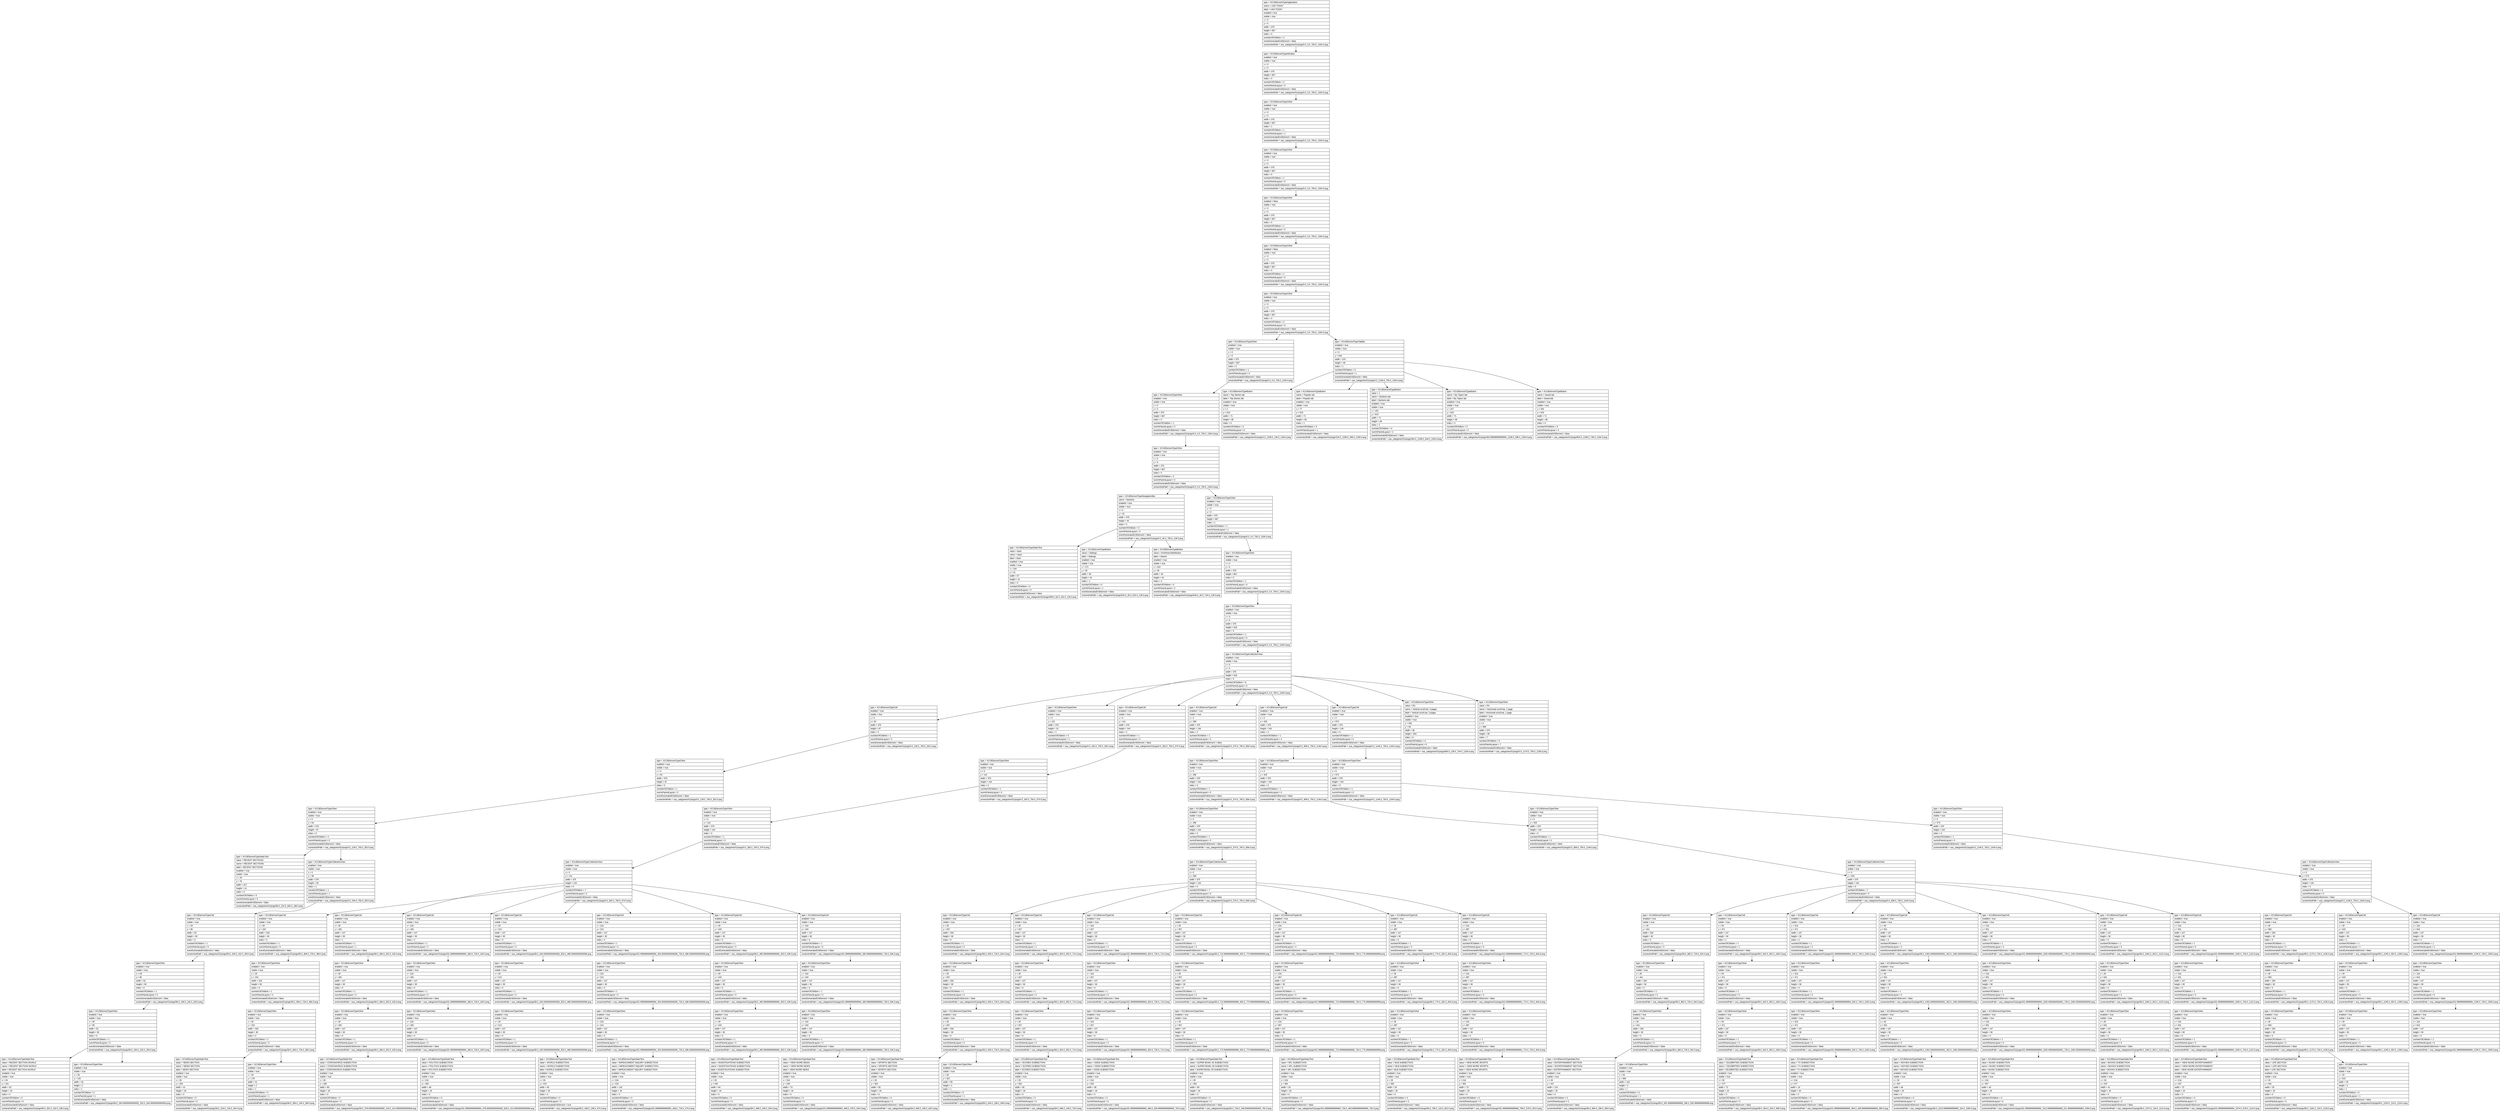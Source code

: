 digraph Layout {

	node [shape=record fontname=Arial];

	0	[label="{type = XCUIElementTypeApplication\l|name = USA TODAY\l|label = USA TODAY\l|enabled = true\l|visible = true\l|x = 0\l|y = 0\l|width = 375\l|height = 667\l|index = 0\l|numberOfChildren = 2\l|eventGeneratedOnElement = false \l|screenshotPath = usa_categories/S1/pngs/0.0_0.0_750.0_1334.0.png\l}"]
	1	[label="{type = XCUIElementTypeWindow\l|enabled = true\l|visible = true\l|x = 0\l|y = 0\l|width = 375\l|height = 667\l|index = 0\l|numberOfChildren = 2\l|numInParentLayout = 0\l|eventGeneratedOnElement = false \l|screenshotPath = usa_categories/S1/pngs/0.0_0.0_750.0_1334.0.png\l}"]
	2	[label="{type = XCUIElementTypeOther\l|enabled = true\l|visible = true\l|x = 0\l|y = 0\l|width = 375\l|height = 667\l|index = 1\l|numberOfChildren = 1\l|numInParentLayout = 1\l|eventGeneratedOnElement = false \l|screenshotPath = usa_categories/S1/pngs/0.0_0.0_750.0_1334.0.png\l}"]
	3	[label="{type = XCUIElementTypeOther\l|enabled = true\l|visible = true\l|x = 0\l|y = 0\l|width = 375\l|height = 667\l|index = 0\l|numberOfChildren = 1\l|numInParentLayout = 0\l|eventGeneratedOnElement = false \l|screenshotPath = usa_categories/S1/pngs/0.0_0.0_750.0_1334.0.png\l}"]
	4	[label="{type = XCUIElementTypeOther\l|enabled = false\l|visible = true\l|x = 0\l|y = 0\l|width = 375\l|height = 667\l|index = 0\l|numberOfChildren = 1\l|numInParentLayout = 0\l|eventGeneratedOnElement = false \l|screenshotPath = usa_categories/S1/pngs/0.0_0.0_750.0_1334.0.png\l}"]
	5	[label="{type = XCUIElementTypeOther\l|enabled = false\l|visible = true\l|x = 0\l|y = 0\l|width = 375\l|height = 667\l|index = 0\l|numberOfChildren = 1\l|numInParentLayout = 0\l|eventGeneratedOnElement = false \l|screenshotPath = usa_categories/S1/pngs/0.0_0.0_750.0_1334.0.png\l}"]
	6	[label="{type = XCUIElementTypeOther\l|enabled = true\l|visible = true\l|x = 0\l|y = 0\l|width = 375\l|height = 667\l|index = 0\l|numberOfChildren = 2\l|numInParentLayout = 0\l|eventGeneratedOnElement = false \l|screenshotPath = usa_categories/S1/pngs/0.0_0.0_750.0_1334.0.png\l}"]
	7	[label="{type = XCUIElementTypeOther\l|enabled = true\l|visible = true\l|x = 0\l|y = 0\l|width = 375\l|height = 667\l|index = 0\l|numberOfChildren = 1\l|numInParentLayout = 0\l|eventGeneratedOnElement = false \l|screenshotPath = usa_categories/S1/pngs/0.0_0.0_750.0_1334.0.png\l}"]
	8	[label="{type = XCUIElementTypeTabBar\l|enabled = true\l|visible = true\l|x = 0\l|y = 618\l|width = 375\l|height = 49\l|index = 1\l|numberOfChildren = 5\l|numInParentLayout = 1\l|eventGeneratedOnElement = false \l|screenshotPath = usa_categories/S1/pngs/0.0_1236.0_750.0_1334.0.png\l}"]
	9	[label="{type = XCUIElementTypeOther\l|enabled = true\l|visible = true\l|x = 0\l|y = 0\l|width = 375\l|height = 667\l|index = 0\l|numberOfChildren = 1\l|numInParentLayout = 0\l|eventGeneratedOnElement = false \l|screenshotPath = usa_categories/S1/pngs/0.0_0.0_750.0_1334.0.png\l}"]
	10	[label="{type = XCUIElementTypeButton\l|name = Top Stories tab\l|label = Top Stories tab\l|enabled = true\l|visible = true\l|x = 2\l|y = 619\l|width = 71\l|height = 48\l|index = 0\l|numberOfChildren = 0\l|numInParentLayout = 0\l|eventGeneratedOnElement = false \l|screenshotPath = usa_categories/S1/pngs/4.0_1238.0_146.0_1334.0.png\l}"]
	11	[label="{type = XCUIElementTypeButton\l|name = Popular tab\l|label = Popular tab\l|enabled = true\l|visible = true\l|x = 77\l|y = 619\l|width = 71\l|height = 48\l|index = 1\l|numberOfChildren = 0\l|numInParentLayout = 1\l|eventGeneratedOnElement = false \l|screenshotPath = usa_categories/S1/pngs/154.0_1238.0_296.0_1334.0.png\l}"]
	12	[label="{type = XCUIElementTypeButton\l|value = 1\l|name = Sections tab\l|label = Sections tab\l|enabled = true\l|visible = true\l|x = 152\l|y = 619\l|width = 71\l|height = 48\l|index = 2\l|numberOfChildren = 0\l|numInParentLayout = 2\l|eventGeneratedOnElement = false \l|screenshotPath = usa_categories/S1/pngs/304.0_1238.0_446.0_1334.0.png\l}"]
	13	[label="{type = XCUIElementTypeButton\l|name = My Topics tab\l|label = My Topics tab\l|enabled = true\l|visible = true\l|x = 227\l|y = 619\l|width = 71\l|height = 48\l|index = 3\l|numberOfChildren = 0\l|numInParentLayout = 3\l|eventGeneratedOnElement = false \l|screenshotPath = usa_categories/S1/pngs/453.99999999999994_1238.0_596.0_1334.0.png\l}"]
	14	[label="{type = XCUIElementTypeButton\l|name = Saved tab\l|label = Saved tab\l|enabled = true\l|visible = true\l|x = 302\l|y = 619\l|width = 71\l|height = 48\l|index = 4\l|numberOfChildren = 0\l|numInParentLayout = 4\l|eventGeneratedOnElement = false \l|screenshotPath = usa_categories/S1/pngs/604.0_1238.0_746.0_1334.0.png\l}"]
	15	[label="{type = XCUIElementTypeOther\l|enabled = true\l|visible = true\l|x = 0\l|y = 0\l|width = 375\l|height = 667\l|index = 0\l|numberOfChildren = 2\l|numInParentLayout = 0\l|eventGeneratedOnElement = false \l|screenshotPath = usa_categories/S1/pngs/0.0_0.0_750.0_1334.0.png\l}"]
	16	[label="{type = XCUIElementTypeNavigationBar\l|name = Sections\l|enabled = true\l|visible = true\l|x = 0\l|y = 20\l|width = 375\l|height = 44\l|index = 0\l|numberOfChildren = 3\l|numInParentLayout = 0\l|eventGeneratedOnElement = false \l|screenshotPath = usa_categories/S1/pngs/0.0_40.0_750.0_128.0.png\l}"]
	17	[label="{type = XCUIElementTypeOther\l|enabled = true\l|visible = true\l|x = 0\l|y = 0\l|width = 375\l|height = 667\l|index = 1\l|numberOfChildren = 1\l|numInParentLayout = 1\l|eventGeneratedOnElement = false \l|screenshotPath = usa_categories/S1/pngs/0.0_0.0_750.0_1334.0.png\l}"]
	18	[label="{type = XCUIElementTypeStaticText\l|value = back\l|name = back\l|label = back\l|enabled = true\l|visible = true\l|x = 154\l|y = 31\l|width = 67\l|height = 21\l|index = 0\l|numberOfChildren = 0\l|numInParentLayout = 0\l|eventGeneratedOnElement = false \l|screenshotPath = usa_categories/S1/pngs/308.0_62.0_442.0_104.0.png\l}"]
	19	[label="{type = XCUIElementTypeButton\l|name = Settings\l|label = Settings\l|enabled = true\l|visible = true\l|x = 271\l|y = 20\l|width = 45\l|height = 44\l|index = 1\l|numberOfChildren = 0\l|numInParentLayout = 1\l|eventGeneratedOnElement = false \l|screenshotPath = usa_categories/S1/pngs/542.0_40.0_632.0_128.0.png\l}"]
	20	[label="{type = XCUIElementTypeButton\l|name = frontSearchBarButton\l|label = Search\l|enabled = true\l|visible = true\l|x = 323\l|y = 20\l|width = 44\l|height = 44\l|index = 2\l|numberOfChildren = 0\l|numInParentLayout = 2\l|eventGeneratedOnElement = false \l|screenshotPath = usa_categories/S1/pngs/646.0_40.0_734.0_128.0.png\l}"]
	21	[label="{type = XCUIElementTypeOther\l|enabled = true\l|visible = true\l|x = 0\l|y = 0\l|width = 375\l|height = 667\l|index = 0\l|numberOfChildren = 1\l|numInParentLayout = 0\l|eventGeneratedOnElement = false \l|screenshotPath = usa_categories/S1/pngs/0.0_0.0_750.0_1334.0.png\l}"]
	22	[label="{type = XCUIElementTypeOther\l|enabled = true\l|visible = true\l|x = 0\l|y = 0\l|width = 375\l|height = 618\l|index = 0\l|numberOfChildren = 1\l|numInParentLayout = 0\l|eventGeneratedOnElement = false \l|screenshotPath = usa_categories/S1/pngs/0.0_0.0_750.0_1236.0.png\l}"]
	23	[label="{type = XCUIElementTypeCollectionView\l|enabled = true\l|visible = true\l|x = 0\l|y = 0\l|width = 375\l|height = 618\l|index = 0\l|numberOfChildren = 8\l|numInParentLayout = 0\l|eventGeneratedOnElement = false \l|screenshotPath = usa_categories/S1/pngs/0.0_0.0_750.0_1236.0.png\l}"]
	24	[label="{type = XCUIElementTypeCell\l|enabled = true\l|visible = true\l|x = 0\l|y = 64\l|width = 375\l|height = 67\l|index = 0\l|numberOfChildren = 1\l|numInParentLayout = 0\l|eventGeneratedOnElement = false \l|screenshotPath = usa_categories/S1/pngs/0.0_128.0_750.0_262.0.png\l}"]
	25	[label="{type = XCUIElementTypeOther\l|enabled = true\l|visible = true\l|x = 0\l|y = 131\l|width = 375\l|height = 10\l|index = 1\l|numberOfChildren = 0\l|numInParentLayout = 1\l|eventGeneratedOnElement = false \l|screenshotPath = usa_categories/S1/pngs/0.0_262.0_750.0_282.0.png\l}"]
	26	[label="{type = XCUIElementTypeCell\l|enabled = true\l|visible = true\l|x = 0\l|y = 141\l|width = 375\l|height = 144\l|index = 2\l|numberOfChildren = 1\l|numInParentLayout = 2\l|eventGeneratedOnElement = false \l|screenshotPath = usa_categories/S1/pngs/0.0_282.0_750.0_570.0.png\l}"]
	27	[label="{type = XCUIElementTypeCell\l|enabled = true\l|visible = true\l|x = 0\l|y = 285\l|width = 375\l|height = 144\l|index = 3\l|numberOfChildren = 1\l|numInParentLayout = 3\l|eventGeneratedOnElement = false \l|screenshotPath = usa_categories/S1/pngs/0.0_570.0_750.0_858.0.png\l}"]
	28	[label="{type = XCUIElementTypeCell\l|enabled = true\l|visible = true\l|x = 0\l|y = 429\l|width = 375\l|height = 144\l|index = 4\l|numberOfChildren = 1\l|numInParentLayout = 4\l|eventGeneratedOnElement = false \l|screenshotPath = usa_categories/S1/pngs/0.0_858.0_750.0_1146.0.png\l}"]
	29	[label="{type = XCUIElementTypeCell\l|enabled = true\l|visible = true\l|x = 0\l|y = 573\l|width = 375\l|height = 144\l|index = 5\l|numberOfChildren = 1\l|numInParentLayout = 5\l|eventGeneratedOnElement = false \l|screenshotPath = usa_categories/S1/pngs/0.0_1146.0_750.0_1434.0.png\l}"]
	30	[label="{type = XCUIElementTypeOther\l|value = 0%\l|name = Vertical scroll bar, 3 pages\l|label = Vertical scroll bar, 3 pages\l|enabled = true\l|visible = true\l|x = 342\l|y = 64\l|width = 30\l|height = 554\l|index = 6\l|numberOfChildren = 0\l|numInParentLayout = 6\l|eventGeneratedOnElement = false \l|screenshotPath = usa_categories/S1/pngs/684.0_128.0_744.0_1236.0.png\l}"]
	31	[label="{type = XCUIElementTypeOther\l|value = 0%\l|name = Horizontal scroll bar, 1 page\l|label = Horizontal scroll bar, 1 page\l|enabled = true\l|visible = true\l|x = 0\l|y = 585\l|width = 375\l|height = 30\l|index = 7\l|numberOfChildren = 0\l|numInParentLayout = 7\l|eventGeneratedOnElement = false \l|screenshotPath = usa_categories/S1/pngs/0.0_1170.0_750.0_1230.0.png\l}"]
	32	[label="{type = XCUIElementTypeOther\l|enabled = true\l|visible = true\l|x = 0\l|y = 64\l|width = 375\l|height = 67\l|index = 0\l|numberOfChildren = 1\l|numInParentLayout = 0\l|eventGeneratedOnElement = false \l|screenshotPath = usa_categories/S1/pngs/0.0_128.0_750.0_262.0.png\l}"]
	33	[label="{type = XCUIElementTypeOther\l|enabled = true\l|visible = true\l|x = 0\l|y = 141\l|width = 375\l|height = 144\l|index = 0\l|numberOfChildren = 1\l|numInParentLayout = 0\l|eventGeneratedOnElement = false \l|screenshotPath = usa_categories/S1/pngs/0.0_282.0_750.0_570.0.png\l}"]
	34	[label="{type = XCUIElementTypeOther\l|enabled = true\l|visible = true\l|x = 0\l|y = 285\l|width = 375\l|height = 144\l|index = 0\l|numberOfChildren = 1\l|numInParentLayout = 0\l|eventGeneratedOnElement = false \l|screenshotPath = usa_categories/S1/pngs/0.0_570.0_750.0_858.0.png\l}"]
	35	[label="{type = XCUIElementTypeOther\l|enabled = true\l|visible = true\l|x = 0\l|y = 429\l|width = 375\l|height = 144\l|index = 0\l|numberOfChildren = 1\l|numInParentLayout = 0\l|eventGeneratedOnElement = false \l|screenshotPath = usa_categories/S1/pngs/0.0_858.0_750.0_1146.0.png\l}"]
	36	[label="{type = XCUIElementTypeOther\l|enabled = true\l|visible = true\l|x = 0\l|y = 573\l|width = 375\l|height = 144\l|index = 0\l|numberOfChildren = 1\l|numInParentLayout = 0\l|eventGeneratedOnElement = false \l|screenshotPath = usa_categories/S1/pngs/0.0_1146.0_750.0_1434.0.png\l}"]
	37	[label="{type = XCUIElementTypeOther\l|enabled = true\l|visible = true\l|x = 0\l|y = 64\l|width = 375\l|height = 67\l|index = 0\l|numberOfChildren = 2\l|numInParentLayout = 0\l|eventGeneratedOnElement = false \l|screenshotPath = usa_categories/S1/pngs/0.0_128.0_750.0_262.0.png\l}"]
	38	[label="{type = XCUIElementTypeOther\l|enabled = true\l|visible = true\l|x = 0\l|y = 141\l|width = 375\l|height = 144\l|index = 0\l|numberOfChildren = 1\l|numInParentLayout = 0\l|eventGeneratedOnElement = false \l|screenshotPath = usa_categories/S1/pngs/0.0_282.0_750.0_570.0.png\l}"]
	39	[label="{type = XCUIElementTypeOther\l|enabled = true\l|visible = true\l|x = 0\l|y = 285\l|width = 375\l|height = 144\l|index = 0\l|numberOfChildren = 1\l|numInParentLayout = 0\l|eventGeneratedOnElement = false \l|screenshotPath = usa_categories/S1/pngs/0.0_570.0_750.0_858.0.png\l}"]
	40	[label="{type = XCUIElementTypeOther\l|enabled = true\l|visible = true\l|x = 0\l|y = 429\l|width = 375\l|height = 144\l|index = 0\l|numberOfChildren = 1\l|numInParentLayout = 0\l|eventGeneratedOnElement = false \l|screenshotPath = usa_categories/S1/pngs/0.0_858.0_750.0_1146.0.png\l}"]
	41	[label="{type = XCUIElementTypeOther\l|enabled = true\l|visible = true\l|x = 0\l|y = 573\l|width = 375\l|height = 144\l|index = 0\l|numberOfChildren = 1\l|numInParentLayout = 0\l|eventGeneratedOnElement = false \l|screenshotPath = usa_categories/S1/pngs/0.0_1146.0_750.0_1434.0.png\l}"]
	42	[label="{type = XCUIElementTypeStaticText\l|value = RECENT SECTIONS\l|name = RECENT SECTIONS\l|label = RECENT SECTIONS\l|enabled = true\l|visible = true\l|x = 29\l|y = 76\l|width = 317\l|height = 14\l|index = 0\l|numberOfChildren = 0\l|numInParentLayout = 0\l|eventGeneratedOnElement = false \l|screenshotPath = usa_categories/S1/pngs/58.0_152.0_692.0_180.0.png\l}"]
	43	[label="{type = XCUIElementTypeCollectionView\l|enabled = true\l|visible = true\l|x = 0\l|y = 95\l|width = 375\l|height = 30\l|index = 1\l|numberOfChildren = 1\l|numInParentLayout = 1\l|eventGeneratedOnElement = false \l|screenshotPath = usa_categories/S1/pngs/0.0_190.0_750.0_250.0.png\l}"]
	44	[label="{type = XCUIElementTypeCollectionView\l|enabled = true\l|visible = true\l|x = 0\l|y = 141\l|width = 375\l|height = 144\l|index = 0\l|numberOfChildren = 7\l|numInParentLayout = 0\l|eventGeneratedOnElement = false \l|screenshotPath = usa_categories/S1/pngs/0.0_282.0_750.0_570.0.png\l}"]
	45	[label="{type = XCUIElementTypeCollectionView\l|enabled = true\l|visible = true\l|x = 0\l|y = 285\l|width = 375\l|height = 144\l|index = 0\l|numberOfChildren = 7\l|numInParentLayout = 0\l|eventGeneratedOnElement = false \l|screenshotPath = usa_categories/S1/pngs/0.0_570.0_750.0_858.0.png\l}"]
	46	[label="{type = XCUIElementTypeCollectionView\l|enabled = true\l|visible = true\l|x = 0\l|y = 429\l|width = 375\l|height = 144\l|index = 0\l|numberOfChildren = 7\l|numInParentLayout = 0\l|eventGeneratedOnElement = false \l|screenshotPath = usa_categories/S1/pngs/0.0_858.0_750.0_1146.0.png\l}"]
	47	[label="{type = XCUIElementTypeCollectionView\l|enabled = true\l|visible = true\l|x = 0\l|y = 573\l|width = 375\l|height = 144\l|index = 0\l|numberOfChildren = 6\l|numInParentLayout = 0\l|eventGeneratedOnElement = false \l|screenshotPath = usa_categories/S1/pngs/0.0_1146.0_750.0_1434.0.png\l}"]
	48	[label="{type = XCUIElementTypeCell\l|enabled = true\l|visible = true\l|x = 29\l|y = 95\l|width = 52\l|height = 30\l|index = 0\l|numberOfChildren = 1\l|numInParentLayout = 0\l|eventGeneratedOnElement = false \l|screenshotPath = usa_categories/S1/pngs/58.0_190.0_162.0_250.0.png\l}"]
	49	[label="{type = XCUIElementTypeCell\l|enabled = true\l|visible = true\l|x = 29\l|y = 153\l|width = 334\l|height = 30\l|index = 0\l|numberOfChildren = 1\l|numInParentLayout = 0\l|eventGeneratedOnElement = false \l|screenshotPath = usa_categories/S1/pngs/58.0_306.0_726.0_366.0.png\l}"]
	50	[label="{type = XCUIElementTypeCell\l|enabled = true\l|visible = true\l|x = 29\l|y = 183\l|width = 147\l|height = 30\l|index = 1\l|numberOfChildren = 1\l|numInParentLayout = 1\l|eventGeneratedOnElement = false \l|screenshotPath = usa_categories/S1/pngs/58.0_366.0_352.0_426.0.png\l}"]
	51	[label="{type = XCUIElementTypeCell\l|enabled = true\l|visible = true\l|x = 216\l|y = 183\l|width = 147\l|height = 30\l|index = 2\l|numberOfChildren = 1\l|numInParentLayout = 2\l|eventGeneratedOnElement = false \l|screenshotPath = usa_categories/S1/pngs/431.99999999999994_366.0_726.0_426.0.png\l}"]
	52	[label="{type = XCUIElementTypeCell\l|enabled = true\l|visible = true\l|x = 29\l|y = 213\l|width = 147\l|height = 30\l|index = 3\l|numberOfChildren = 1\l|numInParentLayout = 3\l|eventGeneratedOnElement = false \l|screenshotPath = usa_categories/S1/pngs/58.0_426.00000000000006_352.0_486.00000000000006.png\l}"]
	53	[label="{type = XCUIElementTypeCell\l|enabled = true\l|visible = true\l|x = 216\l|y = 213\l|width = 147\l|height = 30\l|index = 4\l|numberOfChildren = 1\l|numInParentLayout = 4\l|eventGeneratedOnElement = false \l|screenshotPath = usa_categories/S1/pngs/431.99999999999994_426.00000000000006_726.0_486.00000000000006.png\l}"]
	54	[label="{type = XCUIElementTypeCell\l|enabled = true\l|visible = true\l|x = 29\l|y = 243\l|width = 147\l|height = 30\l|index = 5\l|numberOfChildren = 1\l|numInParentLayout = 5\l|eventGeneratedOnElement = false \l|screenshotPath = usa_categories/S1/pngs/58.0_485.99999999999994_352.0_546.0.png\l}"]
	55	[label="{type = XCUIElementTypeCell\l|enabled = true\l|visible = true\l|x = 216\l|y = 243\l|width = 147\l|height = 30\l|index = 6\l|numberOfChildren = 1\l|numInParentLayout = 6\l|eventGeneratedOnElement = false \l|screenshotPath = usa_categories/S1/pngs/431.99999999999994_485.99999999999994_726.0_546.0.png\l}"]
	56	[label="{type = XCUIElementTypeCell\l|enabled = true\l|visible = true\l|x = 29\l|y = 297\l|width = 334\l|height = 30\l|index = 0\l|numberOfChildren = 1\l|numInParentLayout = 0\l|eventGeneratedOnElement = false \l|screenshotPath = usa_categories/S1/pngs/58.0_594.0_726.0_654.0.png\l}"]
	57	[label="{type = XCUIElementTypeCell\l|enabled = true\l|visible = true\l|x = 29\l|y = 327\l|width = 147\l|height = 30\l|index = 1\l|numberOfChildren = 1\l|numInParentLayout = 1\l|eventGeneratedOnElement = false \l|screenshotPath = usa_categories/S1/pngs/58.0_654.0_352.0_714.0.png\l}"]
	58	[label="{type = XCUIElementTypeCell\l|enabled = true\l|visible = true\l|x = 216\l|y = 327\l|width = 147\l|height = 30\l|index = 2\l|numberOfChildren = 1\l|numInParentLayout = 2\l|eventGeneratedOnElement = false \l|screenshotPath = usa_categories/S1/pngs/431.99999999999994_654.0_726.0_714.0.png\l}"]
	59	[label="{type = XCUIElementTypeCell\l|enabled = true\l|visible = true\l|x = 29\l|y = 357\l|width = 147\l|height = 30\l|index = 3\l|numberOfChildren = 1\l|numInParentLayout = 3\l|eventGeneratedOnElement = false \l|screenshotPath = usa_categories/S1/pngs/58.0_713.9999999999999_352.0_773.9999999999999.png\l}"]
	60	[label="{type = XCUIElementTypeCell\l|enabled = true\l|visible = true\l|x = 216\l|y = 357\l|width = 147\l|height = 30\l|index = 4\l|numberOfChildren = 1\l|numInParentLayout = 4\l|eventGeneratedOnElement = false \l|screenshotPath = usa_categories/S1/pngs/431.99999999999994_713.9999999999999_726.0_773.9999999999999.png\l}"]
	61	[label="{type = XCUIElementTypeCell\l|enabled = true\l|visible = true\l|x = 29\l|y = 387\l|width = 147\l|height = 30\l|index = 5\l|numberOfChildren = 1\l|numInParentLayout = 5\l|eventGeneratedOnElement = false \l|screenshotPath = usa_categories/S1/pngs/58.0_774.0_352.0_834.0.png\l}"]
	62	[label="{type = XCUIElementTypeCell\l|enabled = true\l|visible = true\l|x = 216\l|y = 387\l|width = 147\l|height = 30\l|index = 6\l|numberOfChildren = 1\l|numInParentLayout = 6\l|eventGeneratedOnElement = false \l|screenshotPath = usa_categories/S1/pngs/431.99999999999994_774.0_726.0_834.0.png\l}"]
	63	[label="{type = XCUIElementTypeCell\l|enabled = true\l|visible = true\l|x = 29\l|y = 441\l|width = 334\l|height = 30\l|index = 0\l|numberOfChildren = 1\l|numInParentLayout = 0\l|eventGeneratedOnElement = false \l|screenshotPath = usa_categories/S1/pngs/58.0_882.0_726.0_942.0.png\l}"]
	64	[label="{type = XCUIElementTypeCell\l|enabled = true\l|visible = true\l|x = 29\l|y = 471\l|width = 147\l|height = 30\l|index = 1\l|numberOfChildren = 1\l|numInParentLayout = 1\l|eventGeneratedOnElement = false \l|screenshotPath = usa_categories/S1/pngs/58.0_942.0_352.0_1002.0.png\l}"]
	65	[label="{type = XCUIElementTypeCell\l|enabled = true\l|visible = true\l|x = 216\l|y = 471\l|width = 147\l|height = 30\l|index = 2\l|numberOfChildren = 1\l|numInParentLayout = 2\l|eventGeneratedOnElement = false \l|screenshotPath = usa_categories/S1/pngs/431.99999999999994_942.0_726.0_1002.0.png\l}"]
	66	[label="{type = XCUIElementTypeCell\l|enabled = true\l|visible = true\l|x = 29\l|y = 501\l|width = 147\l|height = 30\l|index = 3\l|numberOfChildren = 1\l|numInParentLayout = 3\l|eventGeneratedOnElement = false \l|screenshotPath = usa_categories/S1/pngs/58.0_1002.0000000000001_352.0_1062.0000000000002.png\l}"]
	67	[label="{type = XCUIElementTypeCell\l|enabled = true\l|visible = true\l|x = 216\l|y = 501\l|width = 147\l|height = 30\l|index = 4\l|numberOfChildren = 1\l|numInParentLayout = 4\l|eventGeneratedOnElement = false \l|screenshotPath = usa_categories/S1/pngs/431.99999999999994_1002.0000000000001_726.0_1062.0000000000002.png\l}"]
	68	[label="{type = XCUIElementTypeCell\l|enabled = true\l|visible = true\l|x = 29\l|y = 531\l|width = 147\l|height = 30\l|index = 5\l|numberOfChildren = 1\l|numInParentLayout = 5\l|eventGeneratedOnElement = false \l|screenshotPath = usa_categories/S1/pngs/58.0_1062.0_352.0_1122.0.png\l}"]
	69	[label="{type = XCUIElementTypeCell\l|enabled = true\l|visible = true\l|x = 216\l|y = 531\l|width = 147\l|height = 30\l|index = 6\l|numberOfChildren = 1\l|numInParentLayout = 6\l|eventGeneratedOnElement = false \l|screenshotPath = usa_categories/S1/pngs/431.99999999999994_1062.0_726.0_1122.0.png\l}"]
	70	[label="{type = XCUIElementTypeCell\l|enabled = true\l|visible = true\l|x = 29\l|y = 585\l|width = 334\l|height = 30\l|index = 0\l|numberOfChildren = 1\l|numInParentLayout = 0\l|eventGeneratedOnElement = false \l|screenshotPath = usa_categories/S1/pngs/58.0_1170.0_726.0_1230.0.png\l}"]
	71	[label="{type = XCUIElementTypeCell\l|enabled = true\l|visible = true\l|x = 29\l|y = 615\l|width = 147\l|height = 30\l|index = 1\l|numberOfChildren = 1\l|numInParentLayout = 1\l|eventGeneratedOnElement = false \l|screenshotPath = usa_categories/S1/pngs/58.0_1230.0_352.0_1290.0.png\l}"]
	72	[label="{type = XCUIElementTypeCell\l|enabled = true\l|visible = true\l|x = 216\l|y = 615\l|width = 147\l|height = 30\l|index = 2\l|numberOfChildren = 1\l|numInParentLayout = 2\l|eventGeneratedOnElement = false \l|screenshotPath = usa_categories/S1/pngs/431.99999999999994_1230.0_726.0_1290.0.png\l}"]
	73	[label="{type = XCUIElementTypeOther\l|enabled = true\l|visible = true\l|x = 29\l|y = 95\l|width = 52\l|height = 30\l|index = 0\l|numberOfChildren = 1\l|numInParentLayout = 0\l|eventGeneratedOnElement = false \l|screenshotPath = usa_categories/S1/pngs/58.0_190.0_162.0_250.0.png\l}"]
	74	[label="{type = XCUIElementTypeOther\l|enabled = true\l|visible = true\l|x = 29\l|y = 153\l|width = 334\l|height = 30\l|index = 0\l|numberOfChildren = 1\l|numInParentLayout = 0\l|eventGeneratedOnElement = false \l|screenshotPath = usa_categories/S1/pngs/58.0_306.0_726.0_366.0.png\l}"]
	75	[label="{type = XCUIElementTypeOther\l|enabled = true\l|visible = true\l|x = 29\l|y = 183\l|width = 147\l|height = 30\l|index = 0\l|numberOfChildren = 1\l|numInParentLayout = 0\l|eventGeneratedOnElement = false \l|screenshotPath = usa_categories/S1/pngs/58.0_366.0_352.0_426.0.png\l}"]
	76	[label="{type = XCUIElementTypeOther\l|enabled = true\l|visible = true\l|x = 216\l|y = 183\l|width = 147\l|height = 30\l|index = 0\l|numberOfChildren = 1\l|numInParentLayout = 0\l|eventGeneratedOnElement = false \l|screenshotPath = usa_categories/S1/pngs/431.99999999999994_366.0_726.0_426.0.png\l}"]
	77	[label="{type = XCUIElementTypeOther\l|enabled = true\l|visible = true\l|x = 29\l|y = 213\l|width = 147\l|height = 30\l|index = 0\l|numberOfChildren = 1\l|numInParentLayout = 0\l|eventGeneratedOnElement = false \l|screenshotPath = usa_categories/S1/pngs/58.0_426.00000000000006_352.0_486.00000000000006.png\l}"]
	78	[label="{type = XCUIElementTypeOther\l|enabled = true\l|visible = true\l|x = 216\l|y = 213\l|width = 147\l|height = 30\l|index = 0\l|numberOfChildren = 1\l|numInParentLayout = 0\l|eventGeneratedOnElement = false \l|screenshotPath = usa_categories/S1/pngs/431.99999999999994_426.00000000000006_726.0_486.00000000000006.png\l}"]
	79	[label="{type = XCUIElementTypeOther\l|enabled = true\l|visible = true\l|x = 29\l|y = 243\l|width = 147\l|height = 30\l|index = 0\l|numberOfChildren = 1\l|numInParentLayout = 0\l|eventGeneratedOnElement = false \l|screenshotPath = usa_categories/S1/pngs/58.0_485.99999999999994_352.0_546.0.png\l}"]
	80	[label="{type = XCUIElementTypeOther\l|enabled = true\l|visible = true\l|x = 216\l|y = 243\l|width = 147\l|height = 30\l|index = 0\l|numberOfChildren = 1\l|numInParentLayout = 0\l|eventGeneratedOnElement = false \l|screenshotPath = usa_categories/S1/pngs/431.99999999999994_485.99999999999994_726.0_546.0.png\l}"]
	81	[label="{type = XCUIElementTypeOther\l|enabled = true\l|visible = true\l|x = 29\l|y = 297\l|width = 334\l|height = 30\l|index = 0\l|numberOfChildren = 1\l|numInParentLayout = 0\l|eventGeneratedOnElement = false \l|screenshotPath = usa_categories/S1/pngs/58.0_594.0_726.0_654.0.png\l}"]
	82	[label="{type = XCUIElementTypeOther\l|enabled = true\l|visible = true\l|x = 29\l|y = 327\l|width = 147\l|height = 30\l|index = 0\l|numberOfChildren = 1\l|numInParentLayout = 0\l|eventGeneratedOnElement = false \l|screenshotPath = usa_categories/S1/pngs/58.0_654.0_352.0_714.0.png\l}"]
	83	[label="{type = XCUIElementTypeOther\l|enabled = true\l|visible = true\l|x = 216\l|y = 327\l|width = 147\l|height = 30\l|index = 0\l|numberOfChildren = 1\l|numInParentLayout = 0\l|eventGeneratedOnElement = false \l|screenshotPath = usa_categories/S1/pngs/431.99999999999994_654.0_726.0_714.0.png\l}"]
	84	[label="{type = XCUIElementTypeOther\l|enabled = true\l|visible = true\l|x = 29\l|y = 357\l|width = 147\l|height = 30\l|index = 0\l|numberOfChildren = 1\l|numInParentLayout = 0\l|eventGeneratedOnElement = false \l|screenshotPath = usa_categories/S1/pngs/58.0_713.9999999999999_352.0_773.9999999999999.png\l}"]
	85	[label="{type = XCUIElementTypeOther\l|enabled = true\l|visible = true\l|x = 216\l|y = 357\l|width = 147\l|height = 30\l|index = 0\l|numberOfChildren = 1\l|numInParentLayout = 0\l|eventGeneratedOnElement = false \l|screenshotPath = usa_categories/S1/pngs/431.99999999999994_713.9999999999999_726.0_773.9999999999999.png\l}"]
	86	[label="{type = XCUIElementTypeOther\l|enabled = true\l|visible = true\l|x = 29\l|y = 387\l|width = 147\l|height = 30\l|index = 0\l|numberOfChildren = 1\l|numInParentLayout = 0\l|eventGeneratedOnElement = false \l|screenshotPath = usa_categories/S1/pngs/58.0_774.0_352.0_834.0.png\l}"]
	87	[label="{type = XCUIElementTypeOther\l|enabled = true\l|visible = true\l|x = 216\l|y = 387\l|width = 147\l|height = 30\l|index = 0\l|numberOfChildren = 1\l|numInParentLayout = 0\l|eventGeneratedOnElement = false \l|screenshotPath = usa_categories/S1/pngs/431.99999999999994_774.0_726.0_834.0.png\l}"]
	88	[label="{type = XCUIElementTypeOther\l|enabled = true\l|visible = true\l|x = 29\l|y = 441\l|width = 334\l|height = 30\l|index = 0\l|numberOfChildren = 1\l|numInParentLayout = 0\l|eventGeneratedOnElement = false \l|screenshotPath = usa_categories/S1/pngs/58.0_882.0_726.0_942.0.png\l}"]
	89	[label="{type = XCUIElementTypeOther\l|enabled = true\l|visible = true\l|x = 29\l|y = 471\l|width = 147\l|height = 30\l|index = 0\l|numberOfChildren = 1\l|numInParentLayout = 0\l|eventGeneratedOnElement = false \l|screenshotPath = usa_categories/S1/pngs/58.0_942.0_352.0_1002.0.png\l}"]
	90	[label="{type = XCUIElementTypeOther\l|enabled = true\l|visible = true\l|x = 216\l|y = 471\l|width = 147\l|height = 30\l|index = 0\l|numberOfChildren = 1\l|numInParentLayout = 0\l|eventGeneratedOnElement = false \l|screenshotPath = usa_categories/S1/pngs/431.99999999999994_942.0_726.0_1002.0.png\l}"]
	91	[label="{type = XCUIElementTypeOther\l|enabled = true\l|visible = true\l|x = 29\l|y = 501\l|width = 147\l|height = 30\l|index = 0\l|numberOfChildren = 1\l|numInParentLayout = 0\l|eventGeneratedOnElement = false \l|screenshotPath = usa_categories/S1/pngs/58.0_1002.0000000000001_352.0_1062.0000000000002.png\l}"]
	92	[label="{type = XCUIElementTypeOther\l|enabled = true\l|visible = true\l|x = 216\l|y = 501\l|width = 147\l|height = 30\l|index = 0\l|numberOfChildren = 1\l|numInParentLayout = 0\l|eventGeneratedOnElement = false \l|screenshotPath = usa_categories/S1/pngs/431.99999999999994_1002.0000000000001_726.0_1062.0000000000002.png\l}"]
	93	[label="{type = XCUIElementTypeOther\l|enabled = true\l|visible = true\l|x = 29\l|y = 531\l|width = 147\l|height = 30\l|index = 0\l|numberOfChildren = 1\l|numInParentLayout = 0\l|eventGeneratedOnElement = false \l|screenshotPath = usa_categories/S1/pngs/58.0_1062.0_352.0_1122.0.png\l}"]
	94	[label="{type = XCUIElementTypeOther\l|enabled = true\l|visible = true\l|x = 216\l|y = 531\l|width = 147\l|height = 30\l|index = 0\l|numberOfChildren = 1\l|numInParentLayout = 0\l|eventGeneratedOnElement = false \l|screenshotPath = usa_categories/S1/pngs/431.99999999999994_1062.0_726.0_1122.0.png\l}"]
	95	[label="{type = XCUIElementTypeOther\l|enabled = true\l|visible = true\l|x = 29\l|y = 585\l|width = 334\l|height = 30\l|index = 0\l|numberOfChildren = 1\l|numInParentLayout = 0\l|eventGeneratedOnElement = false \l|screenshotPath = usa_categories/S1/pngs/58.0_1170.0_726.0_1230.0.png\l}"]
	96	[label="{type = XCUIElementTypeOther\l|enabled = true\l|visible = true\l|x = 29\l|y = 615\l|width = 147\l|height = 30\l|index = 0\l|numberOfChildren = 1\l|numInParentLayout = 0\l|eventGeneratedOnElement = false \l|screenshotPath = usa_categories/S1/pngs/58.0_1230.0_352.0_1290.0.png\l}"]
	97	[label="{type = XCUIElementTypeOther\l|enabled = true\l|visible = true\l|x = 216\l|y = 615\l|width = 147\l|height = 30\l|index = 0\l|numberOfChildren = 1\l|numInParentLayout = 0\l|eventGeneratedOnElement = false \l|screenshotPath = usa_categories/S1/pngs/431.99999999999994_1230.0_726.0_1290.0.png\l}"]
	98	[label="{type = XCUIElementTypeOther\l|enabled = true\l|visible = true\l|x = 29\l|y = 95\l|width = 52\l|height = 30\l|index = 0\l|numberOfChildren = 2\l|numInParentLayout = 0\l|eventGeneratedOnElement = false \l|screenshotPath = usa_categories/S1/pngs/58.0_190.0_162.0_250.0.png\l}"]
	99	[label="{type = XCUIElementTypeOther\l|enabled = true\l|visible = true\l|x = 29\l|y = 153\l|width = 334\l|height = 30\l|index = 0\l|numberOfChildren = 2\l|numInParentLayout = 0\l|eventGeneratedOnElement = false \l|screenshotPath = usa_categories/S1/pngs/58.0_306.0_726.0_366.0.png\l}"]
	100	[label="{type = XCUIElementTypeOther\l|enabled = true\l|visible = true\l|x = 29\l|y = 183\l|width = 147\l|height = 30\l|index = 0\l|numberOfChildren = 1\l|numInParentLayout = 0\l|eventGeneratedOnElement = false \l|screenshotPath = usa_categories/S1/pngs/58.0_366.0_352.0_426.0.png\l}"]
	101	[label="{type = XCUIElementTypeOther\l|enabled = true\l|visible = true\l|x = 216\l|y = 183\l|width = 147\l|height = 30\l|index = 0\l|numberOfChildren = 1\l|numInParentLayout = 0\l|eventGeneratedOnElement = false \l|screenshotPath = usa_categories/S1/pngs/431.99999999999994_366.0_726.0_426.0.png\l}"]
	102	[label="{type = XCUIElementTypeOther\l|enabled = true\l|visible = true\l|x = 29\l|y = 213\l|width = 147\l|height = 30\l|index = 0\l|numberOfChildren = 1\l|numInParentLayout = 0\l|eventGeneratedOnElement = false \l|screenshotPath = usa_categories/S1/pngs/58.0_426.00000000000006_352.0_486.00000000000006.png\l}"]
	103	[label="{type = XCUIElementTypeOther\l|enabled = true\l|visible = true\l|x = 216\l|y = 213\l|width = 147\l|height = 30\l|index = 0\l|numberOfChildren = 1\l|numInParentLayout = 0\l|eventGeneratedOnElement = false \l|screenshotPath = usa_categories/S1/pngs/431.99999999999994_426.00000000000006_726.0_486.00000000000006.png\l}"]
	104	[label="{type = XCUIElementTypeOther\l|enabled = true\l|visible = true\l|x = 29\l|y = 243\l|width = 147\l|height = 30\l|index = 0\l|numberOfChildren = 1\l|numInParentLayout = 0\l|eventGeneratedOnElement = false \l|screenshotPath = usa_categories/S1/pngs/58.0_485.99999999999994_352.0_546.0.png\l}"]
	105	[label="{type = XCUIElementTypeOther\l|enabled = true\l|visible = true\l|x = 216\l|y = 243\l|width = 147\l|height = 30\l|index = 0\l|numberOfChildren = 1\l|numInParentLayout = 0\l|eventGeneratedOnElement = false \l|screenshotPath = usa_categories/S1/pngs/431.99999999999994_485.99999999999994_726.0_546.0.png\l}"]
	106	[label="{type = XCUIElementTypeOther\l|enabled = true\l|visible = true\l|x = 29\l|y = 297\l|width = 334\l|height = 30\l|index = 0\l|numberOfChildren = 2\l|numInParentLayout = 0\l|eventGeneratedOnElement = false \l|screenshotPath = usa_categories/S1/pngs/58.0_594.0_726.0_654.0.png\l}"]
	107	[label="{type = XCUIElementTypeOther\l|enabled = true\l|visible = true\l|x = 29\l|y = 327\l|width = 147\l|height = 30\l|index = 0\l|numberOfChildren = 1\l|numInParentLayout = 0\l|eventGeneratedOnElement = false \l|screenshotPath = usa_categories/S1/pngs/58.0_654.0_352.0_714.0.png\l}"]
	108	[label="{type = XCUIElementTypeOther\l|enabled = true\l|visible = true\l|x = 216\l|y = 327\l|width = 147\l|height = 30\l|index = 0\l|numberOfChildren = 1\l|numInParentLayout = 0\l|eventGeneratedOnElement = false \l|screenshotPath = usa_categories/S1/pngs/431.99999999999994_654.0_726.0_714.0.png\l}"]
	109	[label="{type = XCUIElementTypeOther\l|enabled = true\l|visible = true\l|x = 29\l|y = 357\l|width = 147\l|height = 30\l|index = 0\l|numberOfChildren = 1\l|numInParentLayout = 0\l|eventGeneratedOnElement = false \l|screenshotPath = usa_categories/S1/pngs/58.0_713.9999999999999_352.0_773.9999999999999.png\l}"]
	110	[label="{type = XCUIElementTypeOther\l|enabled = true\l|visible = true\l|x = 216\l|y = 357\l|width = 147\l|height = 30\l|index = 0\l|numberOfChildren = 1\l|numInParentLayout = 0\l|eventGeneratedOnElement = false \l|screenshotPath = usa_categories/S1/pngs/431.99999999999994_713.9999999999999_726.0_773.9999999999999.png\l}"]
	111	[label="{type = XCUIElementTypeOther\l|enabled = true\l|visible = true\l|x = 29\l|y = 387\l|width = 147\l|height = 30\l|index = 0\l|numberOfChildren = 1\l|numInParentLayout = 0\l|eventGeneratedOnElement = false \l|screenshotPath = usa_categories/S1/pngs/58.0_774.0_352.0_834.0.png\l}"]
	112	[label="{type = XCUIElementTypeOther\l|enabled = true\l|visible = true\l|x = 216\l|y = 387\l|width = 147\l|height = 30\l|index = 0\l|numberOfChildren = 1\l|numInParentLayout = 0\l|eventGeneratedOnElement = false \l|screenshotPath = usa_categories/S1/pngs/431.99999999999994_774.0_726.0_834.0.png\l}"]
	113	[label="{type = XCUIElementTypeOther\l|enabled = true\l|visible = true\l|x = 29\l|y = 441\l|width = 334\l|height = 30\l|index = 0\l|numberOfChildren = 2\l|numInParentLayout = 0\l|eventGeneratedOnElement = false \l|screenshotPath = usa_categories/S1/pngs/58.0_882.0_726.0_942.0.png\l}"]
	114	[label="{type = XCUIElementTypeOther\l|enabled = true\l|visible = true\l|x = 29\l|y = 471\l|width = 147\l|height = 30\l|index = 0\l|numberOfChildren = 1\l|numInParentLayout = 0\l|eventGeneratedOnElement = false \l|screenshotPath = usa_categories/S1/pngs/58.0_942.0_352.0_1002.0.png\l}"]
	115	[label="{type = XCUIElementTypeOther\l|enabled = true\l|visible = true\l|x = 216\l|y = 471\l|width = 147\l|height = 30\l|index = 0\l|numberOfChildren = 1\l|numInParentLayout = 0\l|eventGeneratedOnElement = false \l|screenshotPath = usa_categories/S1/pngs/431.99999999999994_942.0_726.0_1002.0.png\l}"]
	116	[label="{type = XCUIElementTypeOther\l|enabled = true\l|visible = true\l|x = 29\l|y = 501\l|width = 147\l|height = 30\l|index = 0\l|numberOfChildren = 1\l|numInParentLayout = 0\l|eventGeneratedOnElement = false \l|screenshotPath = usa_categories/S1/pngs/58.0_1002.0000000000001_352.0_1062.0000000000002.png\l}"]
	117	[label="{type = XCUIElementTypeOther\l|enabled = true\l|visible = true\l|x = 216\l|y = 501\l|width = 147\l|height = 30\l|index = 0\l|numberOfChildren = 1\l|numInParentLayout = 0\l|eventGeneratedOnElement = false \l|screenshotPath = usa_categories/S1/pngs/431.99999999999994_1002.0000000000001_726.0_1062.0000000000002.png\l}"]
	118	[label="{type = XCUIElementTypeOther\l|enabled = true\l|visible = true\l|x = 29\l|y = 531\l|width = 147\l|height = 30\l|index = 0\l|numberOfChildren = 1\l|numInParentLayout = 0\l|eventGeneratedOnElement = false \l|screenshotPath = usa_categories/S1/pngs/58.0_1062.0_352.0_1122.0.png\l}"]
	119	[label="{type = XCUIElementTypeOther\l|enabled = true\l|visible = true\l|x = 216\l|y = 531\l|width = 147\l|height = 30\l|index = 0\l|numberOfChildren = 1\l|numInParentLayout = 0\l|eventGeneratedOnElement = false \l|screenshotPath = usa_categories/S1/pngs/431.99999999999994_1062.0_726.0_1122.0.png\l}"]
	120	[label="{type = XCUIElementTypeOther\l|enabled = true\l|visible = true\l|x = 29\l|y = 585\l|width = 334\l|height = 30\l|index = 0\l|numberOfChildren = 2\l|numInParentLayout = 0\l|eventGeneratedOnElement = false \l|screenshotPath = usa_categories/S1/pngs/58.0_1170.0_726.0_1230.0.png\l}"]
	121	[label="{type = XCUIElementTypeOther\l|enabled = true\l|visible = true\l|x = 29\l|y = 615\l|width = 147\l|height = 30\l|index = 0\l|numberOfChildren = 1\l|numInParentLayout = 0\l|eventGeneratedOnElement = false \l|screenshotPath = usa_categories/S1/pngs/58.0_1230.0_352.0_1290.0.png\l}"]
	122	[label="{type = XCUIElementTypeOther\l|enabled = true\l|visible = true\l|x = 216\l|y = 615\l|width = 147\l|height = 30\l|index = 0\l|numberOfChildren = 1\l|numInParentLayout = 0\l|eventGeneratedOnElement = false \l|screenshotPath = usa_categories/S1/pngs/431.99999999999994_1230.0_726.0_1290.0.png\l}"]
	123	[label="{type = XCUIElementTypeStaticText\l|value = RECENT SECTION WORLD\l|name = RECENT SECTION WORLD\l|label = RECENT SECTION WORLD\l|enabled = true\l|visible = true\l|x = 29\l|y = 101\l|width = 52\l|height = 18\l|index = 0\l|numberOfChildren = 0\l|numInParentLayout = 0\l|eventGeneratedOnElement = false \l|screenshotPath = usa_categories/S1/pngs/58.0_202.0_162.0_238.0.png\l}"]
	124	[label="{type = XCUIElementTypeOther\l|enabled = true\l|visible = true\l|x = 29\l|y = 120\l|width = 52\l|height = 2\l|index = 1\l|numberOfChildren = 0\l|numInParentLayout = 1\l|eventGeneratedOnElement = false \l|screenshotPath = usa_categories/S1/pngs/58.0_240.00000000000003_162.0_244.00000000000003.png\l}"]
	125	[label="{type = XCUIElementTypeStaticText\l|value = NEWS SECTION\l|name = NEWS SECTION\l|label = NEWS SECTION\l|enabled = true\l|visible = true\l|x = 29\l|y = 159\l|width = 41\l|height = 18\l|index = 0\l|numberOfChildren = 0\l|numInParentLayout = 0\l|eventGeneratedOnElement = false \l|screenshotPath = usa_categories/S1/pngs/58.0_318.0_140.0_354.0.png\l}"]
	126	[label="{type = XCUIElementTypeOther\l|enabled = true\l|visible = true\l|x = 29\l|y = 178\l|width = 41\l|height = 2\l|index = 1\l|numberOfChildren = 0\l|numInParentLayout = 1\l|eventGeneratedOnElement = false \l|screenshotPath = usa_categories/S1/pngs/58.0_356.0_140.0_360.0.png\l}"]
	127	[label="{type = XCUIElementTypeStaticText\l|value = CORONAVIRUS SUBSECTION\l|name = CORONAVIRUS SUBSECTION\l|label = CORONAVIRUS SUBSECTION\l|enabled = true\l|visible = true\l|x = 29\l|y = 189\l|width = 80\l|height = 18\l|index = 0\l|numberOfChildren = 0\l|numInParentLayout = 0\l|eventGeneratedOnElement = false \l|screenshotPath = usa_categories/S1/pngs/58.0_378.00000000000006_218.0_414.00000000000006.png\l}"]
	128	[label="{type = XCUIElementTypeStaticText\l|value = POLITICS SUBSECTION\l|name = POLITICS SUBSECTION\l|label = POLITICS SUBSECTION\l|enabled = true\l|visible = true\l|x = 216\l|y = 189\l|width = 48\l|height = 18\l|index = 0\l|numberOfChildren = 0\l|numInParentLayout = 0\l|eventGeneratedOnElement = false \l|screenshotPath = usa_categories/S1/pngs/431.99999999999994_378.00000000000006_528.0_414.00000000000006.png\l}"]
	129	[label="{type = XCUIElementTypeStaticText\l|value = WORLD SUBSECTION\l|name = WORLD SUBSECTION\l|label = WORLD SUBSECTION\l|enabled = true\l|visible = true\l|x = 29\l|y = 219\l|width = 40\l|height = 18\l|index = 0\l|numberOfChildren = 0\l|numInParentLayout = 0\l|eventGeneratedOnElement = true \l|screenshotPath = usa_categories/S1/pngs/58.0_438.0_138.0_474.0.png\l}"]
	130	[label="{type = XCUIElementTypeStaticText\l|value = IMPEACHMENT INQUIRY SUBSECTION\l|name = IMPEACHMENT INQUIRY SUBSECTION\l|label = IMPEACHMENT INQUIRY SUBSECTION\l|enabled = true\l|visible = true\l|x = 216\l|y = 219\l|width = 142\l|height = 18\l|index = 0\l|numberOfChildren = 0\l|numInParentLayout = 0\l|eventGeneratedOnElement = false \l|screenshotPath = usa_categories/S1/pngs/431.99999999999994_438.0_716.0_474.0.png\l}"]
	131	[label="{type = XCUIElementTypeStaticText\l|value = INVESTIGATIONS SUBSECTION\l|name = INVESTIGATIONS SUBSECTION\l|label = INVESTIGATIONS SUBSECTION\l|enabled = true\l|visible = true\l|x = 29\l|y = 249\l|width = 94\l|height = 18\l|index = 0\l|numberOfChildren = 0\l|numInParentLayout = 0\l|eventGeneratedOnElement = false \l|screenshotPath = usa_categories/S1/pngs/58.0_498.0_246.0_534.0.png\l}"]
	132	[label="{type = XCUIElementTypeStaticText\l|value = VIEW MORE NEWS\l|name = VIEW MORE NEWS\l|label = VIEW MORE NEWS\l|enabled = true\l|visible = true\l|x = 216\l|y = 249\l|width = 73\l|height = 18\l|index = 0\l|numberOfChildren = 0\l|numInParentLayout = 0\l|eventGeneratedOnElement = false \l|screenshotPath = usa_categories/S1/pngs/431.99999999999994_498.0_578.0_534.0.png\l}"]
	133	[label="{type = XCUIElementTypeStaticText\l|value = SPORTS SECTION\l|name = SPORTS SECTION\l|label = SPORTS SECTION\l|enabled = true\l|visible = true\l|x = 29\l|y = 303\l|width = 55\l|height = 18\l|index = 0\l|numberOfChildren = 0\l|numInParentLayout = 0\l|eventGeneratedOnElement = false \l|screenshotPath = usa_categories/S1/pngs/58.0_606.0_168.0_642.0.png\l}"]
	134	[label="{type = XCUIElementTypeOther\l|enabled = true\l|visible = true\l|x = 29\l|y = 322\l|width = 55\l|height = 2\l|index = 1\l|numberOfChildren = 0\l|numInParentLayout = 1\l|eventGeneratedOnElement = false \l|screenshotPath = usa_categories/S1/pngs/58.0_644.0_168.0_648.0.png\l}"]
	135	[label="{type = XCUIElementTypeStaticText\l|value = SCORES SUBSECTION\l|name = SCORES SUBSECTION\l|label = SCORES SUBSECTION\l|enabled = true\l|visible = true\l|x = 29\l|y = 333\l|width = 45\l|height = 18\l|index = 0\l|numberOfChildren = 0\l|numInParentLayout = 0\l|eventGeneratedOnElement = false \l|screenshotPath = usa_categories/S1/pngs/58.0_666.0_148.0_702.0.png\l}"]
	136	[label="{type = XCUIElementTypeStaticText\l|value = ODDS SUBSECTION\l|name = ODDS SUBSECTION\l|label = ODDS SUBSECTION\l|enabled = true\l|visible = true\l|x = 216\l|y = 333\l|width = 36\l|height = 18\l|index = 0\l|numberOfChildren = 0\l|numInParentLayout = 0\l|eventGeneratedOnElement = false \l|screenshotPath = usa_categories/S1/pngs/431.99999999999994_666.0_503.99999999999994_702.0.png\l}"]
	137	[label="{type = XCUIElementTypeStaticText\l|value = SUPER BOWL 55 SUBSECTION\l|name = SUPER BOWL 55 SUBSECTION\l|label = SUPER BOWL 55 SUBSECTION\l|enabled = true\l|visible = true\l|x = 29\l|y = 363\l|width = 95\l|height = 18\l|index = 0\l|numberOfChildren = 0\l|numInParentLayout = 0\l|eventGeneratedOnElement = false \l|screenshotPath = usa_categories/S1/pngs/58.0_726.0_248.00000000000003_762.0.png\l}"]
	138	[label="{type = XCUIElementTypeStaticText\l|value = NFL SUBSECTION\l|name = NFL SUBSECTION\l|label = NFL SUBSECTION\l|enabled = true\l|visible = true\l|x = 216\l|y = 363\l|width = 26\l|height = 18\l|index = 0\l|numberOfChildren = 0\l|numInParentLayout = 0\l|eventGeneratedOnElement = false \l|screenshotPath = usa_categories/S1/pngs/431.99999999999994_726.0_483.99999999999994_762.0.png\l}"]
	139	[label="{type = XCUIElementTypeStaticText\l|value = MLB SUBSECTION\l|name = MLB SUBSECTION\l|label = MLB SUBSECTION\l|enabled = true\l|visible = true\l|x = 29\l|y = 393\l|width = 29\l|height = 18\l|index = 0\l|numberOfChildren = 0\l|numInParentLayout = 0\l|eventGeneratedOnElement = false \l|screenshotPath = usa_categories/S1/pngs/58.0_786.0_116.0_822.0.png\l}"]
	140	[label="{type = XCUIElementTypeStaticText\l|value = VIEW MORE SPORTS\l|name = VIEW MORE SPORTS\l|label = VIEW MORE SPORTS\l|enabled = true\l|visible = true\l|x = 216\l|y = 393\l|width = 73\l|height = 18\l|index = 0\l|numberOfChildren = 0\l|numInParentLayout = 0\l|eventGeneratedOnElement = false \l|screenshotPath = usa_categories/S1/pngs/431.99999999999994_786.0_578.0_822.0.png\l}"]
	141	[label="{type = XCUIElementTypeStaticText\l|value = ENTERTAINMENT SECTION\l|name = ENTERTAINMENT SECTION\l|label = ENTERTAINMENT SECTION\l|enabled = true\l|visible = true\l|x = 29\l|y = 447\l|width = 119\l|height = 18\l|index = 0\l|numberOfChildren = 0\l|numInParentLayout = 0\l|eventGeneratedOnElement = false \l|screenshotPath = usa_categories/S1/pngs/58.0_894.0_296.0_930.0.png\l}"]
	142	[label="{type = XCUIElementTypeOther\l|enabled = true\l|visible = true\l|x = 29\l|y = 466\l|width = 119\l|height = 2\l|index = 1\l|numberOfChildren = 0\l|numInParentLayout = 1\l|eventGeneratedOnElement = false \l|screenshotPath = usa_categories/S1/pngs/58.0_931.9999999999999_296.0_935.9999999999999.png\l}"]
	143	[label="{type = XCUIElementTypeStaticText\l|value = CELEBRITIES SUBSECTION\l|name = CELEBRITIES SUBSECTION\l|label = CELEBRITIES SUBSECTION\l|enabled = true\l|visible = true\l|x = 29\l|y = 477\l|width = 72\l|height = 18\l|index = 0\l|numberOfChildren = 0\l|numInParentLayout = 0\l|eventGeneratedOnElement = false \l|screenshotPath = usa_categories/S1/pngs/58.0_954.0_202.0_990.0.png\l}"]
	144	[label="{type = XCUIElementTypeStaticText\l|value = TV SUBSECTION\l|name = TV SUBSECTION\l|label = TV SUBSECTION\l|enabled = true\l|visible = true\l|x = 216\l|y = 477\l|width = 19\l|height = 18\l|index = 0\l|numberOfChildren = 0\l|numInParentLayout = 0\l|eventGeneratedOnElement = false \l|screenshotPath = usa_categories/S1/pngs/431.99999999999994_954.0_469.99999999999994_990.0.png\l}"]
	145	[label="{type = XCUIElementTypeStaticText\l|value = MOVIES SUBSECTION\l|name = MOVIES SUBSECTION\l|label = MOVIES SUBSECTION\l|enabled = true\l|visible = true\l|x = 29\l|y = 507\l|width = 48\l|height = 18\l|index = 0\l|numberOfChildren = 0\l|numInParentLayout = 0\l|eventGeneratedOnElement = false \l|screenshotPath = usa_categories/S1/pngs/58.0_1013.9999999999999_154.0_1050.0.png\l}"]
	146	[label="{type = XCUIElementTypeStaticText\l|value = MUSIC SUBSECTION\l|name = MUSIC SUBSECTION\l|label = MUSIC SUBSECTION\l|enabled = true\l|visible = true\l|x = 216\l|y = 507\l|width = 40\l|height = 18\l|index = 0\l|numberOfChildren = 0\l|numInParentLayout = 0\l|eventGeneratedOnElement = false \l|screenshotPath = usa_categories/S1/pngs/431.99999999999994_1013.9999999999999_511.99999999999994_1050.0.png\l}"]
	147	[label="{type = XCUIElementTypeStaticText\l|value = BOOKS SUBSECTION\l|name = BOOKS SUBSECTION\l|label = BOOKS SUBSECTION\l|enabled = true\l|visible = true\l|x = 29\l|y = 537\l|width = 41\l|height = 18\l|index = 0\l|numberOfChildren = 0\l|numInParentLayout = 0\l|eventGeneratedOnElement = false \l|screenshotPath = usa_categories/S1/pngs/58.0_1074.0_140.0_1110.0.png\l}"]
	148	[label="{type = XCUIElementTypeStaticText\l|value = VIEW MORE ENTERTAINMENT\l|name = VIEW MORE ENTERTAINMENT\l|label = VIEW MORE ENTERTAINMENT\l|enabled = true\l|visible = true\l|x = 216\l|y = 537\l|width = 73\l|height = 18\l|index = 0\l|numberOfChildren = 0\l|numInParentLayout = 0\l|eventGeneratedOnElement = false \l|screenshotPath = usa_categories/S1/pngs/431.99999999999994_1074.0_578.0_1110.0.png\l}"]
	149	[label="{type = XCUIElementTypeStaticText\l|value = LIFE SECTION\l|name = LIFE SECTION\l|label = LIFE SECTION\l|enabled = true\l|visible = true\l|x = 29\l|y = 591\l|width = 29\l|height = 18\l|index = 0\l|numberOfChildren = 0\l|numInParentLayout = 0\l|eventGeneratedOnElement = false \l|screenshotPath = usa_categories/S1/pngs/58.0_1182.0_116.0_1218.0.png\l}"]
	150	[label="{type = XCUIElementTypeOther\l|enabled = true\l|visible = true\l|x = 29\l|y = 610\l|width = 29\l|height = 2\l|index = 1\l|numberOfChildren = 0\l|numInParentLayout = 1\l|eventGeneratedOnElement = false \l|screenshotPath = usa_categories/S1/pngs/58.0_1220.0_116.0_1224.0.png\l}"]


	0 -> 1
	1 -> 2
	2 -> 3
	3 -> 4
	4 -> 5
	5 -> 6
	6 -> 7
	6 -> 8
	7 -> 9
	8 -> 10
	8 -> 11
	8 -> 12
	8 -> 13
	8 -> 14
	9 -> 15
	15 -> 16
	15 -> 17
	16 -> 18
	16 -> 19
	16 -> 20
	17 -> 21
	21 -> 22
	22 -> 23
	23 -> 24
	23 -> 25
	23 -> 26
	23 -> 27
	23 -> 28
	23 -> 29
	23 -> 30
	23 -> 31
	24 -> 32
	26 -> 33
	27 -> 34
	28 -> 35
	29 -> 36
	32 -> 37
	33 -> 38
	34 -> 39
	35 -> 40
	36 -> 41
	37 -> 42
	37 -> 43
	38 -> 44
	39 -> 45
	40 -> 46
	41 -> 47
	43 -> 48
	44 -> 49
	44 -> 50
	44 -> 51
	44 -> 52
	44 -> 53
	44 -> 54
	44 -> 55
	45 -> 56
	45 -> 57
	45 -> 58
	45 -> 59
	45 -> 60
	45 -> 61
	45 -> 62
	46 -> 63
	46 -> 64
	46 -> 65
	46 -> 66
	46 -> 67
	46 -> 68
	46 -> 69
	47 -> 70
	47 -> 71
	47 -> 72
	48 -> 73
	49 -> 74
	50 -> 75
	51 -> 76
	52 -> 77
	53 -> 78
	54 -> 79
	55 -> 80
	56 -> 81
	57 -> 82
	58 -> 83
	59 -> 84
	60 -> 85
	61 -> 86
	62 -> 87
	63 -> 88
	64 -> 89
	65 -> 90
	66 -> 91
	67 -> 92
	68 -> 93
	69 -> 94
	70 -> 95
	71 -> 96
	72 -> 97
	73 -> 98
	74 -> 99
	75 -> 100
	76 -> 101
	77 -> 102
	78 -> 103
	79 -> 104
	80 -> 105
	81 -> 106
	82 -> 107
	83 -> 108
	84 -> 109
	85 -> 110
	86 -> 111
	87 -> 112
	88 -> 113
	89 -> 114
	90 -> 115
	91 -> 116
	92 -> 117
	93 -> 118
	94 -> 119
	95 -> 120
	96 -> 121
	97 -> 122
	98 -> 123
	98 -> 124
	99 -> 125
	99 -> 126
	100 -> 127
	101 -> 128
	102 -> 129
	103 -> 130
	104 -> 131
	105 -> 132
	106 -> 133
	106 -> 134
	107 -> 135
	108 -> 136
	109 -> 137
	110 -> 138
	111 -> 139
	112 -> 140
	113 -> 141
	113 -> 142
	114 -> 143
	115 -> 144
	116 -> 145
	117 -> 146
	118 -> 147
	119 -> 148
	120 -> 149
	120 -> 150


}